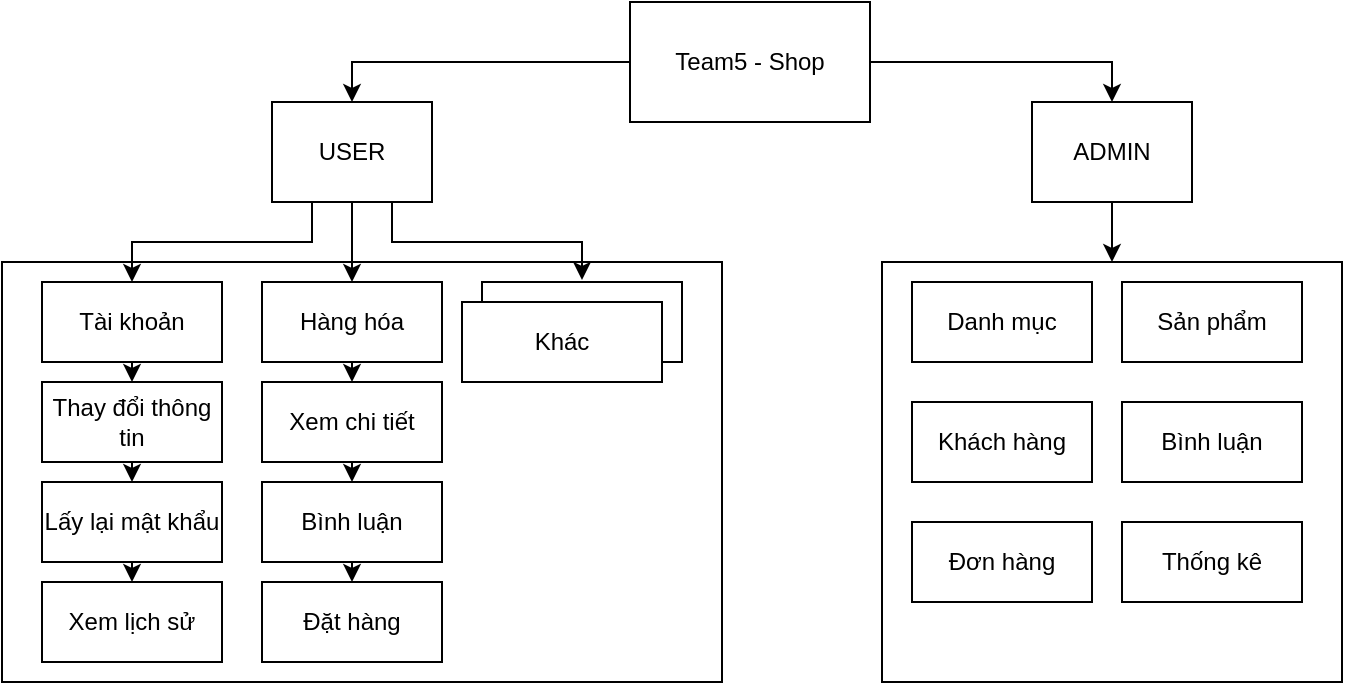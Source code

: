 <mxfile version="15.7.1" type="github">
  <diagram id="YHiz8eK2PubWd9OswhWf" name="Page-1">
    <mxGraphModel dx="1108" dy="450" grid="1" gridSize="10" guides="1" tooltips="1" connect="1" arrows="1" fold="1" page="1" pageScale="1" pageWidth="827" pageHeight="1169" math="0" shadow="0">
      <root>
        <mxCell id="0" />
        <mxCell id="1" parent="0" />
        <mxCell id="F0mfFQwup7OnYFJ5PiCa-3" value="" style="rounded=0;whiteSpace=wrap;html=1;" parent="1" vertex="1">
          <mxGeometry x="40" y="180" width="360" height="210" as="geometry" />
        </mxCell>
        <mxCell id="F0mfFQwup7OnYFJ5PiCa-4" style="edgeStyle=orthogonalEdgeStyle;rounded=0;orthogonalLoop=1;jettySize=auto;html=1;exitX=0;exitY=0.5;exitDx=0;exitDy=0;entryX=0.5;entryY=0;entryDx=0;entryDy=0;" parent="1" source="F0mfFQwup7OnYFJ5PiCa-2" target="F0mfFQwup7OnYFJ5PiCa-5" edge="1">
          <mxGeometry relative="1" as="geometry" />
        </mxCell>
        <mxCell id="F0mfFQwup7OnYFJ5PiCa-8" style="edgeStyle=orthogonalEdgeStyle;rounded=0;orthogonalLoop=1;jettySize=auto;html=1;exitX=1;exitY=0.5;exitDx=0;exitDy=0;entryX=0.5;entryY=0;entryDx=0;entryDy=0;" parent="1" source="F0mfFQwup7OnYFJ5PiCa-2" target="F0mfFQwup7OnYFJ5PiCa-6" edge="1">
          <mxGeometry relative="1" as="geometry" />
        </mxCell>
        <mxCell id="F0mfFQwup7OnYFJ5PiCa-2" value="Team5 - Shop" style="rounded=0;whiteSpace=wrap;html=1;" parent="1" vertex="1">
          <mxGeometry x="354" y="50" width="120" height="60" as="geometry" />
        </mxCell>
        <mxCell id="F0mfFQwup7OnYFJ5PiCa-55" style="edgeStyle=orthogonalEdgeStyle;rounded=0;orthogonalLoop=1;jettySize=auto;html=1;exitX=0.25;exitY=1;exitDx=0;exitDy=0;entryX=0.5;entryY=0;entryDx=0;entryDy=0;" parent="1" source="F0mfFQwup7OnYFJ5PiCa-5" target="F0mfFQwup7OnYFJ5PiCa-12" edge="1">
          <mxGeometry relative="1" as="geometry" />
        </mxCell>
        <mxCell id="F0mfFQwup7OnYFJ5PiCa-59" style="edgeStyle=orthogonalEdgeStyle;rounded=0;orthogonalLoop=1;jettySize=auto;html=1;exitX=0.5;exitY=1;exitDx=0;exitDy=0;entryX=0.5;entryY=0;entryDx=0;entryDy=0;" parent="1" source="F0mfFQwup7OnYFJ5PiCa-5" target="F0mfFQwup7OnYFJ5PiCa-43" edge="1">
          <mxGeometry relative="1" as="geometry" />
        </mxCell>
        <mxCell id="ifXkmnXhrQLBMadTGojB-5" style="edgeStyle=orthogonalEdgeStyle;rounded=0;orthogonalLoop=1;jettySize=auto;html=1;exitX=0.75;exitY=1;exitDx=0;exitDy=0;entryX=0.5;entryY=0;entryDx=0;entryDy=0;" edge="1" parent="1" source="F0mfFQwup7OnYFJ5PiCa-5" target="F0mfFQwup7OnYFJ5PiCa-52">
          <mxGeometry relative="1" as="geometry" />
        </mxCell>
        <mxCell id="F0mfFQwup7OnYFJ5PiCa-5" value="USER" style="rounded=0;whiteSpace=wrap;html=1;" parent="1" vertex="1">
          <mxGeometry x="175" y="100" width="80" height="50" as="geometry" />
        </mxCell>
        <mxCell id="F0mfFQwup7OnYFJ5PiCa-68" style="edgeStyle=orthogonalEdgeStyle;rounded=0;orthogonalLoop=1;jettySize=auto;html=1;exitX=0.5;exitY=1;exitDx=0;exitDy=0;entryX=0.5;entryY=0;entryDx=0;entryDy=0;" parent="1" source="F0mfFQwup7OnYFJ5PiCa-6" target="F0mfFQwup7OnYFJ5PiCa-22" edge="1">
          <mxGeometry relative="1" as="geometry" />
        </mxCell>
        <mxCell id="F0mfFQwup7OnYFJ5PiCa-6" value="ADMIN" style="rounded=0;whiteSpace=wrap;html=1;" parent="1" vertex="1">
          <mxGeometry x="555" y="100" width="80" height="50" as="geometry" />
        </mxCell>
        <mxCell id="F0mfFQwup7OnYFJ5PiCa-48" style="edgeStyle=orthogonalEdgeStyle;rounded=0;orthogonalLoop=1;jettySize=auto;html=1;exitX=0.5;exitY=1;exitDx=0;exitDy=0;entryX=0.5;entryY=0;entryDx=0;entryDy=0;" parent="1" source="F0mfFQwup7OnYFJ5PiCa-10" target="F0mfFQwup7OnYFJ5PiCa-47" edge="1">
          <mxGeometry relative="1" as="geometry" />
        </mxCell>
        <mxCell id="F0mfFQwup7OnYFJ5PiCa-10" value="Xem chi tiết" style="rounded=0;whiteSpace=wrap;html=1;" parent="1" vertex="1">
          <mxGeometry x="170" y="240" width="90" height="40" as="geometry" />
        </mxCell>
        <mxCell id="F0mfFQwup7OnYFJ5PiCa-53" style="edgeStyle=orthogonalEdgeStyle;rounded=0;orthogonalLoop=1;jettySize=auto;html=1;exitX=0.5;exitY=1;exitDx=0;exitDy=0;entryX=0.5;entryY=0;entryDx=0;entryDy=0;" parent="1" source="F0mfFQwup7OnYFJ5PiCa-11" target="F0mfFQwup7OnYFJ5PiCa-16" edge="1">
          <mxGeometry relative="1" as="geometry" />
        </mxCell>
        <mxCell id="F0mfFQwup7OnYFJ5PiCa-11" value="Thay đổi thông tin" style="rounded=0;whiteSpace=wrap;html=1;" parent="1" vertex="1">
          <mxGeometry x="60" y="240" width="90" height="40" as="geometry" />
        </mxCell>
        <mxCell id="F0mfFQwup7OnYFJ5PiCa-51" style="edgeStyle=orthogonalEdgeStyle;rounded=0;orthogonalLoop=1;jettySize=auto;html=1;exitX=0.5;exitY=1;exitDx=0;exitDy=0;entryX=0.5;entryY=0;entryDx=0;entryDy=0;" parent="1" source="F0mfFQwup7OnYFJ5PiCa-12" target="F0mfFQwup7OnYFJ5PiCa-11" edge="1">
          <mxGeometry relative="1" as="geometry" />
        </mxCell>
        <mxCell id="F0mfFQwup7OnYFJ5PiCa-12" value="Tài khoản" style="rounded=0;whiteSpace=wrap;html=1;" parent="1" vertex="1">
          <mxGeometry x="60" y="190" width="90" height="40" as="geometry" />
        </mxCell>
        <mxCell id="F0mfFQwup7OnYFJ5PiCa-72" style="edgeStyle=orthogonalEdgeStyle;rounded=0;orthogonalLoop=1;jettySize=auto;html=1;exitX=0.5;exitY=1;exitDx=0;exitDy=0;entryX=0.5;entryY=0;entryDx=0;entryDy=0;" parent="1" source="F0mfFQwup7OnYFJ5PiCa-16" target="F0mfFQwup7OnYFJ5PiCa-70" edge="1">
          <mxGeometry relative="1" as="geometry" />
        </mxCell>
        <mxCell id="F0mfFQwup7OnYFJ5PiCa-16" value="Lấy lại mật khẩu" style="rounded=0;whiteSpace=wrap;html=1;" parent="1" vertex="1">
          <mxGeometry x="60" y="290" width="90" height="40" as="geometry" />
        </mxCell>
        <mxCell id="F0mfFQwup7OnYFJ5PiCa-22" value="" style="rounded=0;whiteSpace=wrap;html=1;" parent="1" vertex="1">
          <mxGeometry x="480" y="180" width="230" height="210" as="geometry" />
        </mxCell>
        <mxCell id="F0mfFQwup7OnYFJ5PiCa-33" style="edgeStyle=orthogonalEdgeStyle;rounded=0;orthogonalLoop=1;jettySize=auto;html=1;exitX=0.5;exitY=1;exitDx=0;exitDy=0;" parent="1" source="F0mfFQwup7OnYFJ5PiCa-10" target="F0mfFQwup7OnYFJ5PiCa-10" edge="1">
          <mxGeometry relative="1" as="geometry" />
        </mxCell>
        <mxCell id="F0mfFQwup7OnYFJ5PiCa-46" style="edgeStyle=orthogonalEdgeStyle;rounded=0;orthogonalLoop=1;jettySize=auto;html=1;exitX=0.5;exitY=1;exitDx=0;exitDy=0;entryX=0.5;entryY=0;entryDx=0;entryDy=0;" parent="1" source="F0mfFQwup7OnYFJ5PiCa-43" target="F0mfFQwup7OnYFJ5PiCa-10" edge="1">
          <mxGeometry relative="1" as="geometry" />
        </mxCell>
        <mxCell id="F0mfFQwup7OnYFJ5PiCa-43" value="Hàng hóa" style="rounded=0;whiteSpace=wrap;html=1;" parent="1" vertex="1">
          <mxGeometry x="170" y="190" width="90" height="40" as="geometry" />
        </mxCell>
        <mxCell id="F0mfFQwup7OnYFJ5PiCa-71" style="edgeStyle=orthogonalEdgeStyle;rounded=0;orthogonalLoop=1;jettySize=auto;html=1;exitX=0.5;exitY=1;exitDx=0;exitDy=0;entryX=0.5;entryY=0;entryDx=0;entryDy=0;" parent="1" source="F0mfFQwup7OnYFJ5PiCa-47" target="F0mfFQwup7OnYFJ5PiCa-69" edge="1">
          <mxGeometry relative="1" as="geometry" />
        </mxCell>
        <mxCell id="F0mfFQwup7OnYFJ5PiCa-47" value="Bình luận" style="rounded=0;whiteSpace=wrap;html=1;" parent="1" vertex="1">
          <mxGeometry x="170" y="290" width="90" height="40" as="geometry" />
        </mxCell>
        <mxCell id="F0mfFQwup7OnYFJ5PiCa-52" value="Khác" style="rounded=0;whiteSpace=wrap;html=1;strokeWidth=1;perimeterSpacing=1;" parent="1" vertex="1">
          <mxGeometry x="280" y="190" width="100" height="40" as="geometry" />
        </mxCell>
        <mxCell id="F0mfFQwup7OnYFJ5PiCa-61" value="Danh mục" style="rounded=0;whiteSpace=wrap;html=1;" parent="1" vertex="1">
          <mxGeometry x="495" y="190" width="90" height="40" as="geometry" />
        </mxCell>
        <mxCell id="F0mfFQwup7OnYFJ5PiCa-62" value="Sản phẩm" style="rounded=0;whiteSpace=wrap;html=1;" parent="1" vertex="1">
          <mxGeometry x="600" y="190" width="90" height="40" as="geometry" />
        </mxCell>
        <mxCell id="F0mfFQwup7OnYFJ5PiCa-63" value="Khách hàng" style="rounded=0;whiteSpace=wrap;html=1;" parent="1" vertex="1">
          <mxGeometry x="495" y="250" width="90" height="40" as="geometry" />
        </mxCell>
        <mxCell id="F0mfFQwup7OnYFJ5PiCa-65" value="Bình luận" style="rounded=0;whiteSpace=wrap;html=1;" parent="1" vertex="1">
          <mxGeometry x="600" y="250" width="90" height="40" as="geometry" />
        </mxCell>
        <mxCell id="F0mfFQwup7OnYFJ5PiCa-66" value="Thống kê" style="rounded=0;whiteSpace=wrap;html=1;" parent="1" vertex="1">
          <mxGeometry x="600" y="310" width="90" height="40" as="geometry" />
        </mxCell>
        <mxCell id="F0mfFQwup7OnYFJ5PiCa-67" value="Đơn hàng" style="rounded=0;whiteSpace=wrap;html=1;" parent="1" vertex="1">
          <mxGeometry x="495" y="310" width="90" height="40" as="geometry" />
        </mxCell>
        <mxCell id="F0mfFQwup7OnYFJ5PiCa-69" value="Đặt hàng" style="rounded=0;whiteSpace=wrap;html=1;" parent="1" vertex="1">
          <mxGeometry x="170" y="340" width="90" height="40" as="geometry" />
        </mxCell>
        <mxCell id="F0mfFQwup7OnYFJ5PiCa-70" value="Xem lịch sử" style="rounded=0;whiteSpace=wrap;html=1;" parent="1" vertex="1">
          <mxGeometry x="60" y="340" width="90" height="40" as="geometry" />
        </mxCell>
        <mxCell id="ifXkmnXhrQLBMadTGojB-1" value="Khác" style="rounded=0;whiteSpace=wrap;html=1;strokeWidth=1;perimeterSpacing=1;" vertex="1" parent="1">
          <mxGeometry x="270" y="200" width="100" height="40" as="geometry" />
        </mxCell>
      </root>
    </mxGraphModel>
  </diagram>
</mxfile>
